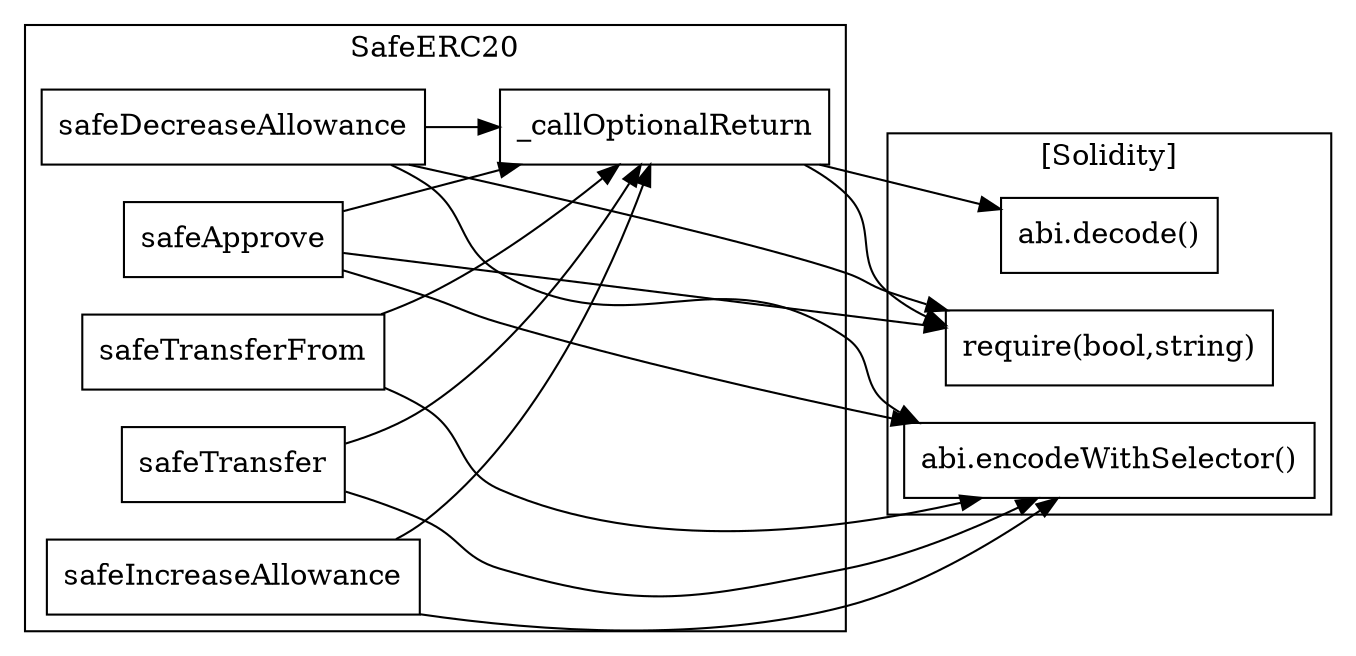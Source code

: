 strict digraph {
rankdir="LR"
node [shape=box]
subgraph cluster_223_SafeERC20 {
label = "SafeERC20"
"223__callOptionalReturn" [label="_callOptionalReturn"]
"223_safeDecreaseAllowance" [label="safeDecreaseAllowance"]
"223_safeTransfer" [label="safeTransfer"]
"223_safeIncreaseAllowance" [label="safeIncreaseAllowance"]
"223_safeApprove" [label="safeApprove"]
"223_safeTransferFrom" [label="safeTransferFrom"]
"223_safeTransferFrom" -> "223__callOptionalReturn"
"223_safeDecreaseAllowance" -> "223__callOptionalReturn"
"223_safeApprove" -> "223__callOptionalReturn"
"223_safeTransfer" -> "223__callOptionalReturn"
"223_safeIncreaseAllowance" -> "223__callOptionalReturn"
}subgraph cluster_solidity {
label = "[Solidity]"
"abi.decode()" 
"abi.encodeWithSelector()" 
"require(bool,string)" 
"223__callOptionalReturn" -> "require(bool,string)"
"223_safeTransfer" -> "abi.encodeWithSelector()"
"223_safeTransferFrom" -> "abi.encodeWithSelector()"
"223_safeDecreaseAllowance" -> "require(bool,string)"
"223_safeDecreaseAllowance" -> "abi.encodeWithSelector()"
"223_safeIncreaseAllowance" -> "abi.encodeWithSelector()"
"223_safeApprove" -> "abi.encodeWithSelector()"
"223_safeApprove" -> "require(bool,string)"
"223__callOptionalReturn" -> "abi.decode()"
}
}